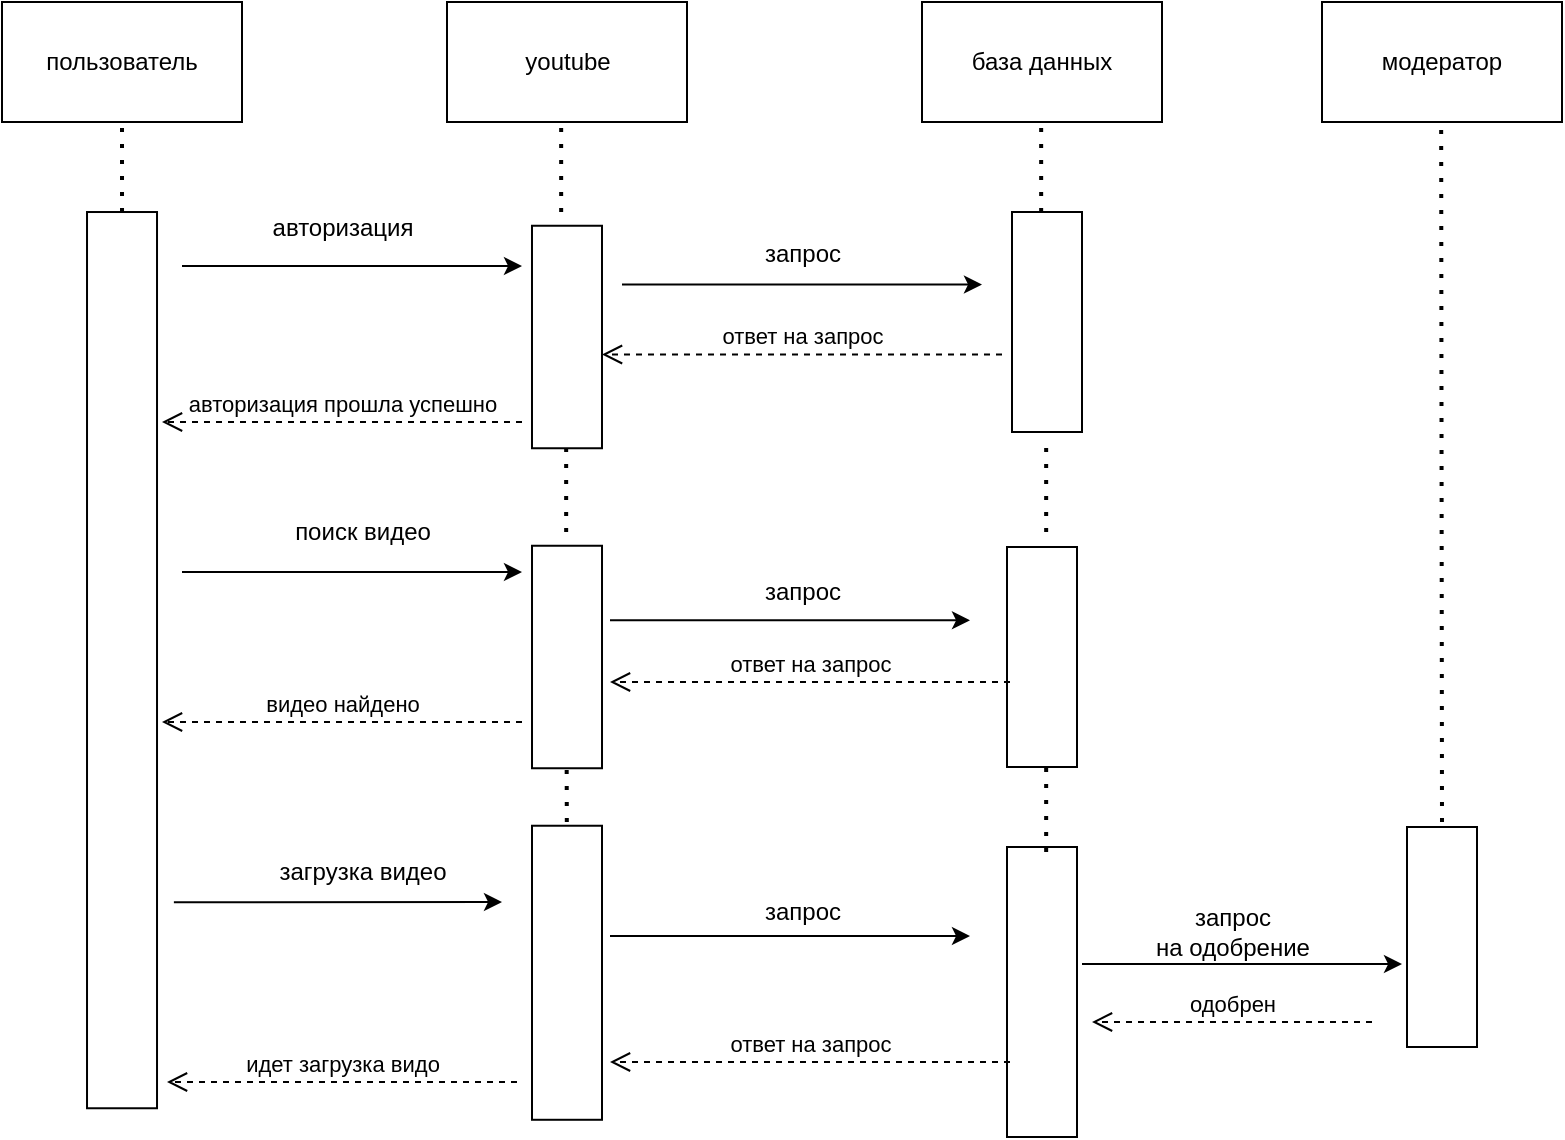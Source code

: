 <mxfile version="20.6.0" type="device"><diagram id="1LyRf47vyndzuXxR2kdq" name="Страница 1"><mxGraphModel dx="1422" dy="780" grid="1" gridSize="10" guides="1" tooltips="1" connect="1" arrows="1" fold="1" page="1" pageScale="1" pageWidth="827" pageHeight="1169" math="0" shadow="0"><root><mxCell id="0"/><mxCell id="1" parent="0"/><mxCell id="bGmzyLsJtptdMuuT-E27-2" value="пользователь" style="rounded=0;whiteSpace=wrap;html=1;" vertex="1" parent="1"><mxGeometry x="110" y="350" width="120" height="60" as="geometry"/></mxCell><mxCell id="bGmzyLsJtptdMuuT-E27-3" value="youtube" style="rounded=0;whiteSpace=wrap;html=1;" vertex="1" parent="1"><mxGeometry x="332.5" y="350" width="120" height="60" as="geometry"/></mxCell><mxCell id="bGmzyLsJtptdMuuT-E27-4" value="база данных" style="rounded=0;whiteSpace=wrap;html=1;" vertex="1" parent="1"><mxGeometry x="570" y="350" width="120" height="60" as="geometry"/></mxCell><mxCell id="bGmzyLsJtptdMuuT-E27-5" value="" style="rounded=0;whiteSpace=wrap;html=1;fontSize=17;rotation=90;" vertex="1" parent="1"><mxGeometry x="-54.05" y="661.57" width="448.12" height="35" as="geometry"/></mxCell><mxCell id="bGmzyLsJtptdMuuT-E27-6" value="" style="endArrow=none;dashed=1;html=1;dashPattern=1 3;strokeWidth=2;rounded=0;fontSize=17;entryX=0.5;entryY=1;entryDx=0;entryDy=0;exitX=0;exitY=0.5;exitDx=0;exitDy=0;" edge="1" parent="1" source="bGmzyLsJtptdMuuT-E27-5" target="bGmzyLsJtptdMuuT-E27-2"><mxGeometry width="50" height="50" relative="1" as="geometry"><mxPoint x="170" y="850" as="sourcePoint"/><mxPoint x="185" y="430" as="targetPoint"/></mxGeometry></mxCell><mxCell id="bGmzyLsJtptdMuuT-E27-8" value="" style="endArrow=none;dashed=1;html=1;dashPattern=1 3;strokeWidth=2;rounded=0;fontSize=17;entryX=0.5;entryY=1;entryDx=0;entryDy=0;exitX=0;exitY=0.5;exitDx=0;exitDy=0;" edge="1" parent="1"><mxGeometry width="50" height="50" relative="1" as="geometry"><mxPoint x="389.58" y="455" as="sourcePoint"/><mxPoint x="389.58" y="410" as="targetPoint"/></mxGeometry></mxCell><mxCell id="bGmzyLsJtptdMuuT-E27-9" value="" style="rounded=0;whiteSpace=wrap;html=1;fontSize=17;rotation=90;" vertex="1" parent="1"><mxGeometry x="336.88" y="660" width="111.25" height="35" as="geometry"/></mxCell><mxCell id="bGmzyLsJtptdMuuT-E27-12" value="" style="endArrow=none;dashed=1;html=1;dashPattern=1 3;strokeWidth=2;rounded=0;fontSize=17;entryX=0.5;entryY=1;entryDx=0;entryDy=0;exitX=0;exitY=0.5;exitDx=0;exitDy=0;" edge="1" parent="1"><mxGeometry width="50" height="50" relative="1" as="geometry"><mxPoint x="629.58" y="455" as="sourcePoint"/><mxPoint x="629.58" y="410" as="targetPoint"/></mxGeometry></mxCell><mxCell id="bGmzyLsJtptdMuuT-E27-13" value="" style="rounded=0;whiteSpace=wrap;html=1;fontSize=17;rotation=90;" vertex="1" parent="1"><mxGeometry x="577.5" y="492.5" width="110" height="35" as="geometry"/></mxCell><mxCell id="bGmzyLsJtptdMuuT-E27-14" value="" style="endArrow=classic;html=1;rounded=0;" edge="1" parent="1"><mxGeometry width="50" height="50" relative="1" as="geometry"><mxPoint x="200" y="482" as="sourcePoint"/><mxPoint x="370" y="482" as="targetPoint"/></mxGeometry></mxCell><mxCell id="bGmzyLsJtptdMuuT-E27-15" value="авторизация" style="text;html=1;resizable=0;autosize=1;align=center;verticalAlign=middle;points=[];fillColor=none;strokeColor=none;rounded=0;" vertex="1" parent="1"><mxGeometry x="230" y="447.5" width="100" height="30" as="geometry"/></mxCell><mxCell id="bGmzyLsJtptdMuuT-E27-16" value="авторизация прошла успешно" style="html=1;verticalAlign=bottom;endArrow=open;dashed=1;endSize=8;rounded=0;" edge="1" parent="1"><mxGeometry relative="1" as="geometry"><mxPoint x="370" y="560" as="sourcePoint"/><mxPoint x="190" y="560" as="targetPoint"/></mxGeometry></mxCell><mxCell id="bGmzyLsJtptdMuuT-E27-17" value="" style="endArrow=classic;html=1;rounded=0;" edge="1" parent="1"><mxGeometry width="50" height="50" relative="1" as="geometry"><mxPoint x="420" y="491.25" as="sourcePoint"/><mxPoint x="600" y="491.25" as="targetPoint"/></mxGeometry></mxCell><mxCell id="bGmzyLsJtptdMuuT-E27-18" value="запрос" style="text;html=1;resizable=0;autosize=1;align=center;verticalAlign=middle;points=[];fillColor=none;strokeColor=none;rounded=0;" vertex="1" parent="1"><mxGeometry x="480" y="461.25" width="60" height="30" as="geometry"/></mxCell><mxCell id="bGmzyLsJtptdMuuT-E27-19" value="ответ на запрос" style="html=1;verticalAlign=bottom;endArrow=open;dashed=1;endSize=8;rounded=0;" edge="1" parent="1"><mxGeometry relative="1" as="geometry"><mxPoint x="610" y="526.25" as="sourcePoint"/><mxPoint x="410" y="526.25" as="targetPoint"/></mxGeometry></mxCell><mxCell id="bGmzyLsJtptdMuuT-E27-20" value="" style="endArrow=classic;html=1;rounded=0;" edge="1" parent="1"><mxGeometry width="50" height="50" relative="1" as="geometry"><mxPoint x="200" y="635" as="sourcePoint"/><mxPoint x="370" y="635" as="targetPoint"/></mxGeometry></mxCell><mxCell id="bGmzyLsJtptdMuuT-E27-21" value="поиск видео" style="text;html=1;resizable=0;autosize=1;align=center;verticalAlign=middle;points=[];fillColor=none;strokeColor=none;rounded=0;" vertex="1" parent="1"><mxGeometry x="245" y="600" width="90" height="30" as="geometry"/></mxCell><mxCell id="bGmzyLsJtptdMuuT-E27-22" value="" style="rounded=0;whiteSpace=wrap;html=1;fontSize=17;rotation=90;" vertex="1" parent="1"><mxGeometry x="336.87" y="500" width="111.25" height="35" as="geometry"/></mxCell><mxCell id="bGmzyLsJtptdMuuT-E27-23" value="" style="endArrow=none;dashed=1;html=1;dashPattern=1 3;strokeWidth=2;rounded=0;fontSize=17;entryX=0.5;entryY=1;entryDx=0;entryDy=0;exitX=0;exitY=0.5;exitDx=0;exitDy=0;" edge="1" parent="1"><mxGeometry width="50" height="50" relative="1" as="geometry"><mxPoint x="392.08" y="615" as="sourcePoint"/><mxPoint x="392.08" y="570" as="targetPoint"/></mxGeometry></mxCell><mxCell id="bGmzyLsJtptdMuuT-E27-24" value="видео найдено" style="html=1;verticalAlign=bottom;endArrow=open;dashed=1;endSize=8;rounded=0;" edge="1" parent="1"><mxGeometry relative="1" as="geometry"><mxPoint x="370" y="710" as="sourcePoint"/><mxPoint x="190" y="710" as="targetPoint"/></mxGeometry></mxCell><mxCell id="bGmzyLsJtptdMuuT-E27-25" value="" style="rounded=0;whiteSpace=wrap;html=1;fontSize=17;rotation=90;" vertex="1" parent="1"><mxGeometry x="575" y="660" width="110" height="35" as="geometry"/></mxCell><mxCell id="bGmzyLsJtptdMuuT-E27-26" value="" style="endArrow=none;dashed=1;html=1;dashPattern=1 3;strokeWidth=2;rounded=0;fontSize=17;entryX=0.5;entryY=1;entryDx=0;entryDy=0;exitX=0;exitY=0.5;exitDx=0;exitDy=0;" edge="1" parent="1"><mxGeometry width="50" height="50" relative="1" as="geometry"><mxPoint x="632.08" y="615" as="sourcePoint"/><mxPoint x="632.08" y="570" as="targetPoint"/></mxGeometry></mxCell><mxCell id="bGmzyLsJtptdMuuT-E27-28" value="" style="endArrow=classic;html=1;rounded=0;" edge="1" parent="1"><mxGeometry width="50" height="50" relative="1" as="geometry"><mxPoint x="414" y="659.17" as="sourcePoint"/><mxPoint x="594" y="659.17" as="targetPoint"/></mxGeometry></mxCell><mxCell id="bGmzyLsJtptdMuuT-E27-29" value="запрос" style="text;html=1;resizable=0;autosize=1;align=center;verticalAlign=middle;points=[];fillColor=none;strokeColor=none;rounded=0;" vertex="1" parent="1"><mxGeometry x="480" y="630" width="60" height="30" as="geometry"/></mxCell><mxCell id="bGmzyLsJtptdMuuT-E27-30" value="ответ на запрос" style="html=1;verticalAlign=bottom;endArrow=open;dashed=1;endSize=8;rounded=0;" edge="1" parent="1"><mxGeometry relative="1" as="geometry"><mxPoint x="614" y="690" as="sourcePoint"/><mxPoint x="414" y="690" as="targetPoint"/></mxGeometry></mxCell><mxCell id="bGmzyLsJtptdMuuT-E27-31" value="модератор" style="rounded=0;whiteSpace=wrap;html=1;" vertex="1" parent="1"><mxGeometry x="770" y="350" width="120" height="60" as="geometry"/></mxCell><mxCell id="bGmzyLsJtptdMuuT-E27-32" value="" style="endArrow=none;dashed=1;html=1;dashPattern=1 3;strokeWidth=2;rounded=0;fontSize=17;entryX=0.5;entryY=1;entryDx=0;entryDy=0;" edge="1" parent="1"><mxGeometry width="50" height="50" relative="1" as="geometry"><mxPoint x="830" y="760" as="sourcePoint"/><mxPoint x="829.58" y="410" as="targetPoint"/></mxGeometry></mxCell><mxCell id="bGmzyLsJtptdMuuT-E27-33" value="" style="rounded=0;whiteSpace=wrap;html=1;fontSize=17;rotation=90;" vertex="1" parent="1"><mxGeometry x="775" y="800" width="110" height="35" as="geometry"/></mxCell><mxCell id="bGmzyLsJtptdMuuT-E27-34" value="" style="endArrow=classic;html=1;rounded=0;" edge="1" parent="1"><mxGeometry width="50" height="50" relative="1" as="geometry"><mxPoint x="195.94" y="800.17" as="sourcePoint"/><mxPoint x="360" y="800" as="targetPoint"/></mxGeometry></mxCell><mxCell id="bGmzyLsJtptdMuuT-E27-35" value="загрузка видео " style="text;html=1;resizable=0;autosize=1;align=center;verticalAlign=middle;points=[];fillColor=none;strokeColor=none;rounded=0;" vertex="1" parent="1"><mxGeometry x="235" y="770" width="110" height="30" as="geometry"/></mxCell><mxCell id="bGmzyLsJtptdMuuT-E27-36" value="" style="rounded=0;whiteSpace=wrap;html=1;fontSize=17;rotation=90;" vertex="1" parent="1"><mxGeometry x="557.5" y="827.5" width="145" height="35" as="geometry"/></mxCell><mxCell id="bGmzyLsJtptdMuuT-E27-37" value="" style="endArrow=none;dashed=1;html=1;dashPattern=1 3;strokeWidth=2;rounded=0;fontSize=17;entryX=0.5;entryY=1;entryDx=0;entryDy=0;exitX=0;exitY=0.5;exitDx=0;exitDy=0;" edge="1" parent="1"><mxGeometry width="50" height="50" relative="1" as="geometry"><mxPoint x="632.08" y="775" as="sourcePoint"/><mxPoint x="632.08" y="730" as="targetPoint"/></mxGeometry></mxCell><mxCell id="bGmzyLsJtptdMuuT-E27-38" value="" style="endArrow=classic;html=1;rounded=0;" edge="1" parent="1"><mxGeometry width="50" height="50" relative="1" as="geometry"><mxPoint x="650" y="831.05" as="sourcePoint"/><mxPoint x="810.0" y="831.05" as="targetPoint"/></mxGeometry></mxCell><mxCell id="bGmzyLsJtptdMuuT-E27-39" value="одобрен" style="html=1;verticalAlign=bottom;endArrow=open;dashed=1;endSize=8;rounded=0;" edge="1" parent="1"><mxGeometry relative="1" as="geometry"><mxPoint x="795" y="860" as="sourcePoint"/><mxPoint x="655" y="860" as="targetPoint"/></mxGeometry></mxCell><mxCell id="bGmzyLsJtptdMuuT-E27-40" value="&lt;div&gt;запрос&lt;/div&gt;&lt;div&gt;на одобрение&lt;br&gt;&lt;/div&gt;" style="text;html=1;resizable=0;autosize=1;align=center;verticalAlign=middle;points=[];fillColor=none;strokeColor=none;rounded=0;" vertex="1" parent="1"><mxGeometry x="675" y="795" width="100" height="40" as="geometry"/></mxCell><mxCell id="bGmzyLsJtptdMuuT-E27-42" value="" style="rounded=0;whiteSpace=wrap;html=1;fontSize=17;rotation=90;" vertex="1" parent="1"><mxGeometry x="318.99" y="817.88" width="147.02" height="35" as="geometry"/></mxCell><mxCell id="bGmzyLsJtptdMuuT-E27-43" value="" style="endArrow=none;dashed=1;html=1;dashPattern=1 3;strokeWidth=2;rounded=0;fontSize=17;exitX=0;exitY=0.5;exitDx=0;exitDy=0;" edge="1" parent="1"><mxGeometry width="50" height="50" relative="1" as="geometry"><mxPoint x="392.41" y="760" as="sourcePoint"/><mxPoint x="392.33" y="730" as="targetPoint"/><Array as="points"><mxPoint x="392.33" y="730"/></Array></mxGeometry></mxCell><mxCell id="bGmzyLsJtptdMuuT-E27-44" value="запрос" style="text;html=1;resizable=0;autosize=1;align=center;verticalAlign=middle;points=[];fillColor=none;strokeColor=none;rounded=0;" vertex="1" parent="1"><mxGeometry x="480" y="790" width="60" height="30" as="geometry"/></mxCell><mxCell id="bGmzyLsJtptdMuuT-E27-45" value="" style="endArrow=classic;html=1;rounded=0;" edge="1" parent="1"><mxGeometry width="50" height="50" relative="1" as="geometry"><mxPoint x="414" y="817.0" as="sourcePoint"/><mxPoint x="594" y="817.0" as="targetPoint"/></mxGeometry></mxCell><mxCell id="bGmzyLsJtptdMuuT-E27-46" value="ответ на запрос" style="html=1;verticalAlign=bottom;endArrow=open;dashed=1;endSize=8;rounded=0;" edge="1" parent="1"><mxGeometry relative="1" as="geometry"><mxPoint x="614" y="880" as="sourcePoint"/><mxPoint x="414" y="880" as="targetPoint"/></mxGeometry></mxCell><mxCell id="bGmzyLsJtptdMuuT-E27-48" value="идет загрузка видо" style="html=1;verticalAlign=bottom;endArrow=open;dashed=1;endSize=8;rounded=0;" edge="1" parent="1"><mxGeometry relative="1" as="geometry"><mxPoint x="367.5" y="890" as="sourcePoint"/><mxPoint x="192.5" y="890" as="targetPoint"/></mxGeometry></mxCell></root></mxGraphModel></diagram></mxfile>